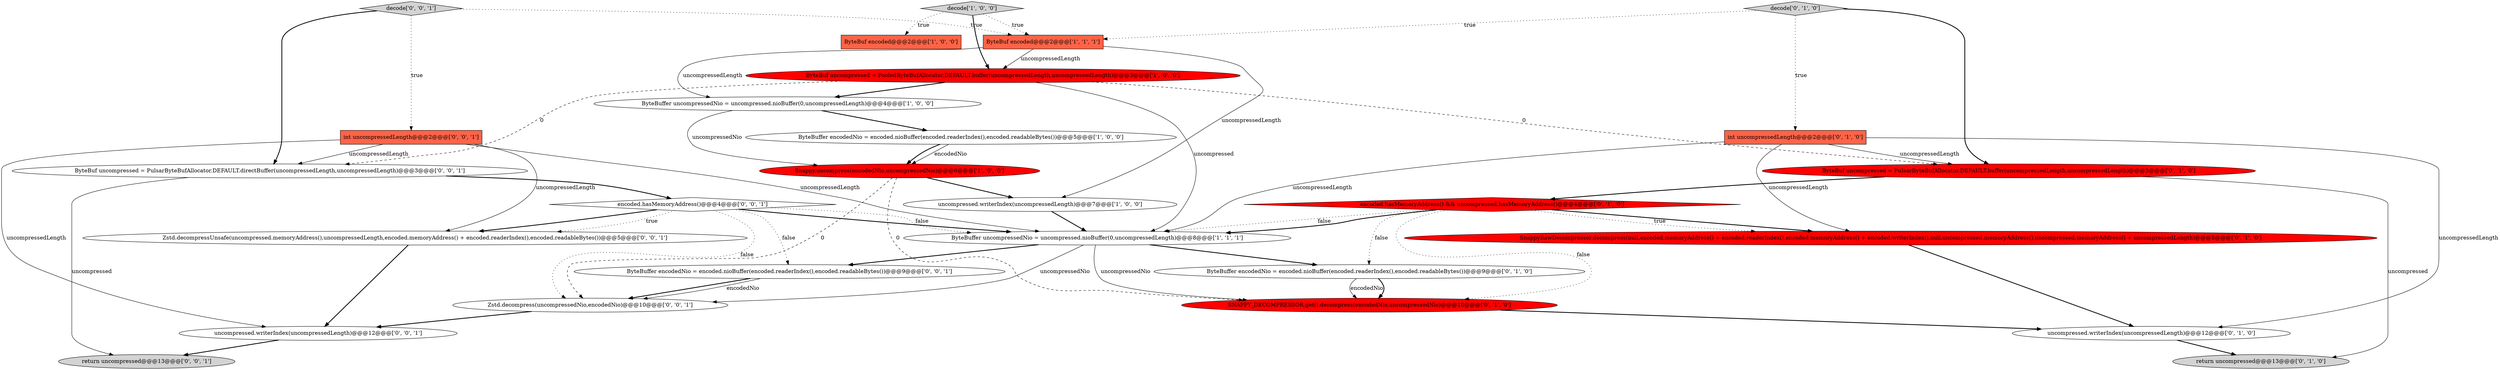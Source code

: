 digraph {
3 [style = filled, label = "decode['1', '0', '0']", fillcolor = lightgray, shape = diamond image = "AAA0AAABBB1BBB"];
20 [style = filled, label = "ByteBuffer encodedNio = encoded.nioBuffer(encoded.readerIndex(),encoded.readableBytes())@@@9@@@['0', '0', '1']", fillcolor = white, shape = ellipse image = "AAA0AAABBB3BBB"];
13 [style = filled, label = "decode['0', '1', '0']", fillcolor = lightgray, shape = diamond image = "AAA0AAABBB2BBB"];
22 [style = filled, label = "encoded.hasMemoryAddress()@@@4@@@['0', '0', '1']", fillcolor = white, shape = diamond image = "AAA0AAABBB3BBB"];
25 [style = filled, label = "decode['0', '0', '1']", fillcolor = lightgray, shape = diamond image = "AAA0AAABBB3BBB"];
23 [style = filled, label = "Zstd.decompress(uncompressedNio,encodedNio)@@@10@@@['0', '0', '1']", fillcolor = white, shape = ellipse image = "AAA0AAABBB3BBB"];
15 [style = filled, label = "encoded.hasMemoryAddress() && uncompressed.hasMemoryAddress()@@@4@@@['0', '1', '0']", fillcolor = red, shape = diamond image = "AAA1AAABBB2BBB"];
17 [style = filled, label = "ByteBuffer encodedNio = encoded.nioBuffer(encoded.readerIndex(),encoded.readableBytes())@@@9@@@['0', '1', '0']", fillcolor = white, shape = ellipse image = "AAA0AAABBB2BBB"];
12 [style = filled, label = "SNAPPY_DECOMPRESSOR.get().decompress(encodedNio,uncompressedNio)@@@10@@@['0', '1', '0']", fillcolor = red, shape = ellipse image = "AAA1AAABBB2BBB"];
24 [style = filled, label = "return uncompressed@@@13@@@['0', '0', '1']", fillcolor = lightgray, shape = ellipse image = "AAA0AAABBB3BBB"];
1 [style = filled, label = "ByteBuffer uncompressedNio = uncompressed.nioBuffer(0,uncompressedLength)@@@4@@@['1', '0', '0']", fillcolor = white, shape = ellipse image = "AAA0AAABBB1BBB"];
11 [style = filled, label = "SnappyRawDecompressor.decompress(null,encoded.memoryAddress() + encoded.readerIndex(),encoded.memoryAddress() + encoded.writerIndex(),null,uncompressed.memoryAddress(),uncompressed.memoryAddress() + uncompressedLength)@@@5@@@['0', '1', '0']", fillcolor = red, shape = ellipse image = "AAA1AAABBB2BBB"];
14 [style = filled, label = "ByteBuf uncompressed = PulsarByteBufAllocator.DEFAULT.buffer(uncompressedLength,uncompressedLength)@@@3@@@['0', '1', '0']", fillcolor = red, shape = ellipse image = "AAA1AAABBB2BBB"];
0 [style = filled, label = "ByteBuffer uncompressedNio = uncompressed.nioBuffer(0,uncompressedLength)@@@8@@@['1', '1', '1']", fillcolor = white, shape = ellipse image = "AAA0AAABBB1BBB"];
16 [style = filled, label = "return uncompressed@@@13@@@['0', '1', '0']", fillcolor = lightgray, shape = ellipse image = "AAA0AAABBB2BBB"];
19 [style = filled, label = "Zstd.decompressUnsafe(uncompressed.memoryAddress(),uncompressedLength,encoded.memoryAddress() + encoded.readerIndex(),encoded.readableBytes())@@@5@@@['0', '0', '1']", fillcolor = white, shape = ellipse image = "AAA0AAABBB3BBB"];
2 [style = filled, label = "Snappy.uncompress(encodedNio,uncompressedNio)@@@6@@@['1', '0', '0']", fillcolor = red, shape = ellipse image = "AAA1AAABBB1BBB"];
4 [style = filled, label = "ByteBuffer encodedNio = encoded.nioBuffer(encoded.readerIndex(),encoded.readableBytes())@@@5@@@['1', '0', '0']", fillcolor = white, shape = ellipse image = "AAA0AAABBB1BBB"];
9 [style = filled, label = "uncompressed.writerIndex(uncompressedLength)@@@12@@@['0', '1', '0']", fillcolor = white, shape = ellipse image = "AAA0AAABBB2BBB"];
8 [style = filled, label = "uncompressed.writerIndex(uncompressedLength)@@@7@@@['1', '0', '0']", fillcolor = white, shape = ellipse image = "AAA0AAABBB1BBB"];
5 [style = filled, label = "ByteBuf encoded@@@2@@@['1', '0', '0']", fillcolor = tomato, shape = box image = "AAA0AAABBB1BBB"];
10 [style = filled, label = "int uncompressedLength@@@2@@@['0', '1', '0']", fillcolor = tomato, shape = box image = "AAA0AAABBB2BBB"];
18 [style = filled, label = "int uncompressedLength@@@2@@@['0', '0', '1']", fillcolor = tomato, shape = box image = "AAA0AAABBB3BBB"];
7 [style = filled, label = "ByteBuf uncompressed = PooledByteBufAllocator.DEFAULT.buffer(uncompressedLength,uncompressedLength)@@@3@@@['1', '0', '0']", fillcolor = red, shape = ellipse image = "AAA1AAABBB1BBB"];
6 [style = filled, label = "ByteBuf encoded@@@2@@@['1', '1', '1']", fillcolor = tomato, shape = box image = "AAA0AAABBB1BBB"];
21 [style = filled, label = "ByteBuf uncompressed = PulsarByteBufAllocator.DEFAULT.directBuffer(uncompressedLength,uncompressedLength)@@@3@@@['0', '0', '1']", fillcolor = white, shape = ellipse image = "AAA0AAABBB3BBB"];
26 [style = filled, label = "uncompressed.writerIndex(uncompressedLength)@@@12@@@['0', '0', '1']", fillcolor = white, shape = ellipse image = "AAA0AAABBB3BBB"];
2->23 [style = dashed, label="0"];
13->6 [style = dotted, label="true"];
1->4 [style = bold, label=""];
7->21 [style = dashed, label="0"];
7->1 [style = bold, label=""];
22->19 [style = dotted, label="true"];
6->8 [style = solid, label="uncompressedLength"];
10->9 [style = solid, label="uncompressedLength"];
22->19 [style = bold, label=""];
0->17 [style = bold, label=""];
7->14 [style = dashed, label="0"];
21->24 [style = solid, label="uncompressed"];
23->26 [style = bold, label=""];
22->0 [style = dotted, label="false"];
17->12 [style = solid, label="encodedNio"];
4->2 [style = bold, label=""];
10->0 [style = solid, label="uncompressedLength"];
3->6 [style = dotted, label="true"];
11->9 [style = bold, label=""];
12->9 [style = bold, label=""];
26->24 [style = bold, label=""];
13->10 [style = dotted, label="true"];
9->16 [style = bold, label=""];
25->18 [style = dotted, label="true"];
14->16 [style = solid, label="uncompressed"];
1->2 [style = solid, label="uncompressedNio"];
8->0 [style = bold, label=""];
2->12 [style = dashed, label="0"];
17->12 [style = bold, label=""];
3->5 [style = dotted, label="true"];
18->0 [style = solid, label="uncompressedLength"];
15->0 [style = dotted, label="false"];
22->0 [style = bold, label=""];
15->11 [style = bold, label=""];
20->23 [style = bold, label=""];
15->17 [style = dotted, label="false"];
3->7 [style = bold, label=""];
21->22 [style = bold, label=""];
20->23 [style = solid, label="encodedNio"];
19->26 [style = bold, label=""];
0->23 [style = solid, label="uncompressedNio"];
15->0 [style = bold, label=""];
0->12 [style = solid, label="uncompressedNio"];
10->14 [style = solid, label="uncompressedLength"];
6->7 [style = solid, label="uncompressedLength"];
15->12 [style = dotted, label="false"];
15->11 [style = dotted, label="true"];
22->20 [style = dotted, label="false"];
22->23 [style = dotted, label="false"];
25->6 [style = dotted, label="true"];
0->20 [style = bold, label=""];
14->15 [style = bold, label=""];
6->1 [style = solid, label="uncompressedLength"];
7->0 [style = solid, label="uncompressed"];
18->26 [style = solid, label="uncompressedLength"];
18->19 [style = solid, label="uncompressedLength"];
18->21 [style = solid, label="uncompressedLength"];
13->14 [style = bold, label=""];
4->2 [style = solid, label="encodedNio"];
25->21 [style = bold, label=""];
2->8 [style = bold, label=""];
10->11 [style = solid, label="uncompressedLength"];
}
